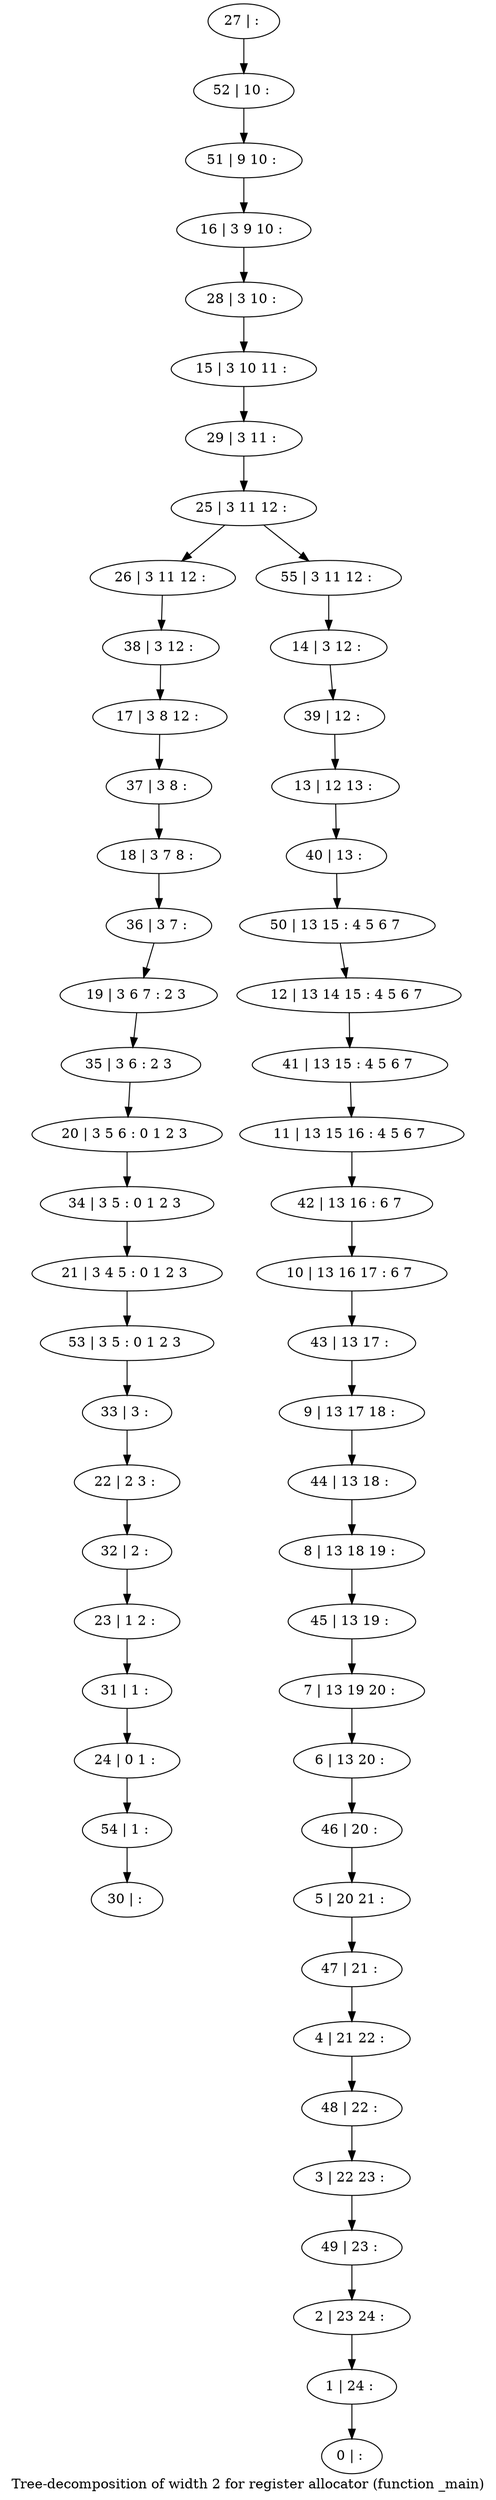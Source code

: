 digraph G {
graph [label="Tree-decomposition of width 2 for register allocator (function _main)"]
0[label="0 | : "];
1[label="1 | 24 : "];
2[label="2 | 23 24 : "];
3[label="3 | 22 23 : "];
4[label="4 | 21 22 : "];
5[label="5 | 20 21 : "];
6[label="6 | 13 20 : "];
7[label="7 | 13 19 20 : "];
8[label="8 | 13 18 19 : "];
9[label="9 | 13 17 18 : "];
10[label="10 | 13 16 17 : 6 7 "];
11[label="11 | 13 15 16 : 4 5 6 7 "];
12[label="12 | 13 14 15 : 4 5 6 7 "];
13[label="13 | 12 13 : "];
14[label="14 | 3 12 : "];
15[label="15 | 3 10 11 : "];
16[label="16 | 3 9 10 : "];
17[label="17 | 3 8 12 : "];
18[label="18 | 3 7 8 : "];
19[label="19 | 3 6 7 : 2 3 "];
20[label="20 | 3 5 6 : 0 1 2 3 "];
21[label="21 | 3 4 5 : 0 1 2 3 "];
22[label="22 | 2 3 : "];
23[label="23 | 1 2 : "];
24[label="24 | 0 1 : "];
25[label="25 | 3 11 12 : "];
26[label="26 | 3 11 12 : "];
27[label="27 | : "];
28[label="28 | 3 10 : "];
29[label="29 | 3 11 : "];
30[label="30 | : "];
31[label="31 | 1 : "];
32[label="32 | 2 : "];
33[label="33 | 3 : "];
34[label="34 | 3 5 : 0 1 2 3 "];
35[label="35 | 3 6 : 2 3 "];
36[label="36 | 3 7 : "];
37[label="37 | 3 8 : "];
38[label="38 | 3 12 : "];
39[label="39 | 12 : "];
40[label="40 | 13 : "];
41[label="41 | 13 15 : 4 5 6 7 "];
42[label="42 | 13 16 : 6 7 "];
43[label="43 | 13 17 : "];
44[label="44 | 13 18 : "];
45[label="45 | 13 19 : "];
46[label="46 | 20 : "];
47[label="47 | 21 : "];
48[label="48 | 22 : "];
49[label="49 | 23 : "];
50[label="50 | 13 15 : 4 5 6 7 "];
51[label="51 | 9 10 : "];
52[label="52 | 10 : "];
53[label="53 | 3 5 : 0 1 2 3 "];
54[label="54 | 1 : "];
55[label="55 | 3 11 12 : "];
31->24 ;
23->31 ;
32->23 ;
22->32 ;
33->22 ;
34->21 ;
20->34 ;
35->20 ;
19->35 ;
36->19 ;
18->36 ;
37->18 ;
17->37 ;
38->17 ;
26->38 ;
53->33 ;
21->53 ;
54->30 ;
24->54 ;
27->52 ;
52->51 ;
51->16 ;
16->28 ;
28->15 ;
15->29 ;
29->25 ;
14->39 ;
39->13 ;
13->40 ;
40->50 ;
50->12 ;
12->41 ;
41->11 ;
11->42 ;
42->10 ;
10->43 ;
43->9 ;
9->44 ;
44->8 ;
8->45 ;
45->7 ;
7->6 ;
6->46 ;
46->5 ;
5->47 ;
47->4 ;
4->48 ;
48->3 ;
3->49 ;
49->2 ;
2->1 ;
1->0 ;
55->14 ;
25->26 ;
25->55 ;
}
